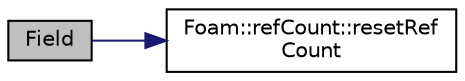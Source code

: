 digraph "Field"
{
  bgcolor="transparent";
  edge [fontname="Helvetica",fontsize="10",labelfontname="Helvetica",labelfontsize="10"];
  node [fontname="Helvetica",fontsize="10",shape=record];
  rankdir="LR";
  Node1 [label="Field",height=0.2,width=0.4,color="black", fillcolor="grey75", style="filled", fontcolor="black"];
  Node1 -> Node2 [color="midnightblue",fontsize="10",style="solid",fontname="Helvetica"];
  Node2 [label="Foam::refCount::resetRef\lCount",height=0.2,width=0.4,color="black",URL="$a02108.html#a1b9af6c76b09cfce81d02560c89e77bd",tooltip="Reset the reference count to zero. "];
}
